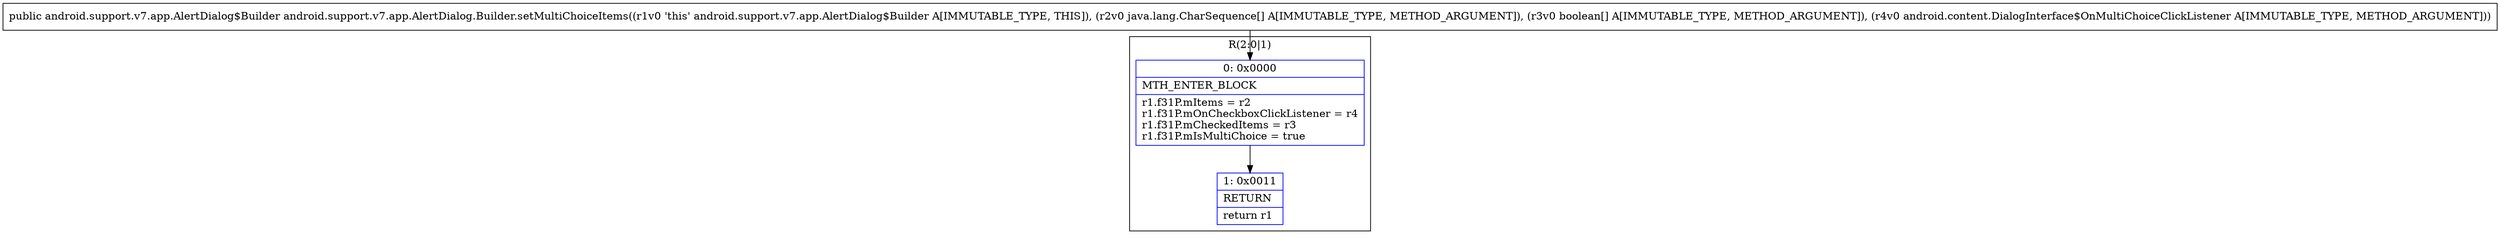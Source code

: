 digraph "CFG forandroid.support.v7.app.AlertDialog.Builder.setMultiChoiceItems([Ljava\/lang\/CharSequence;[ZLandroid\/content\/DialogInterface$OnMultiChoiceClickListener;)Landroid\/support\/v7\/app\/AlertDialog$Builder;" {
subgraph cluster_Region_1165273380 {
label = "R(2:0|1)";
node [shape=record,color=blue];
Node_0 [shape=record,label="{0\:\ 0x0000|MTH_ENTER_BLOCK\l|r1.f31P.mItems = r2\lr1.f31P.mOnCheckboxClickListener = r4\lr1.f31P.mCheckedItems = r3\lr1.f31P.mIsMultiChoice = true\l}"];
Node_1 [shape=record,label="{1\:\ 0x0011|RETURN\l|return r1\l}"];
}
MethodNode[shape=record,label="{public android.support.v7.app.AlertDialog$Builder android.support.v7.app.AlertDialog.Builder.setMultiChoiceItems((r1v0 'this' android.support.v7.app.AlertDialog$Builder A[IMMUTABLE_TYPE, THIS]), (r2v0 java.lang.CharSequence[] A[IMMUTABLE_TYPE, METHOD_ARGUMENT]), (r3v0 boolean[] A[IMMUTABLE_TYPE, METHOD_ARGUMENT]), (r4v0 android.content.DialogInterface$OnMultiChoiceClickListener A[IMMUTABLE_TYPE, METHOD_ARGUMENT])) }"];
MethodNode -> Node_0;
Node_0 -> Node_1;
}

